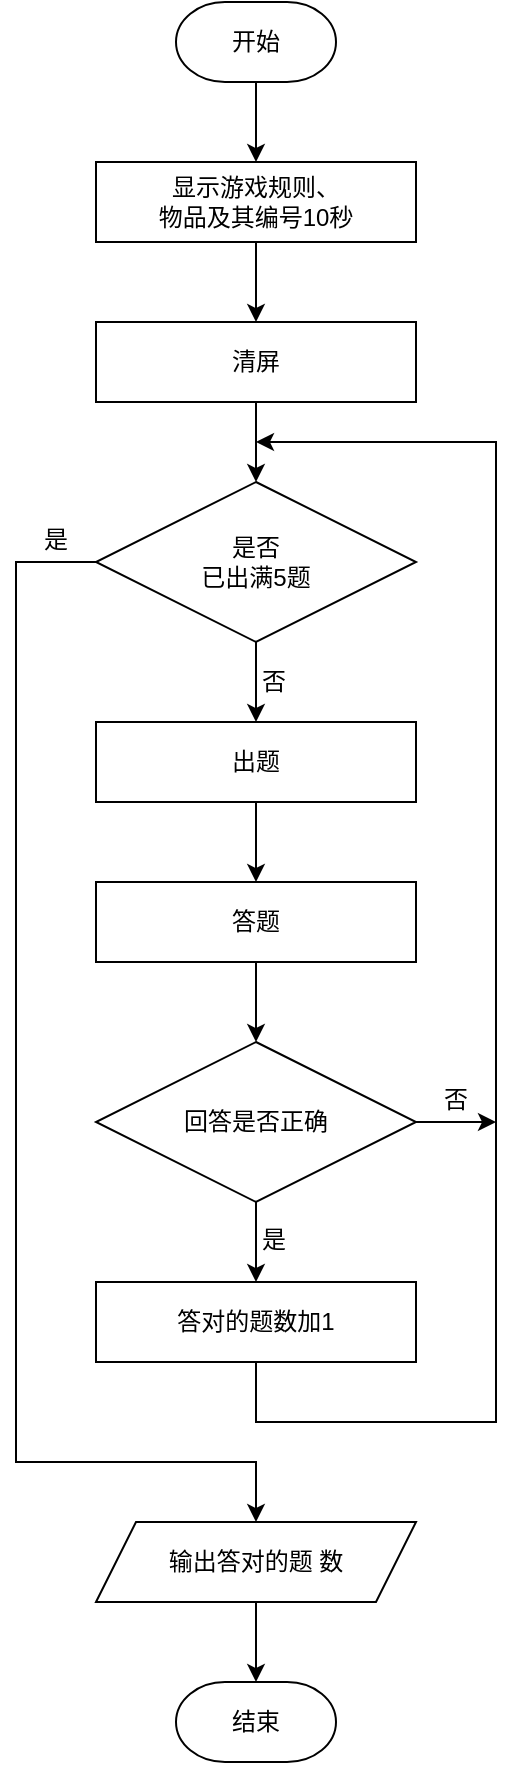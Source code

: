 <mxfile version="13.6.2" type="device"><diagram id="5D7rDPsmroMf7Z1SpGGj" name="第 1 页"><mxGraphModel dx="1086" dy="636" grid="1" gridSize="10" guides="1" tooltips="1" connect="1" arrows="1" fold="1" page="1" pageScale="1" pageWidth="827" pageHeight="1169" math="0" shadow="0"><root><mxCell id="0"/><mxCell id="1" parent="0"/><mxCell id="QRJR9YDEx_sYrwMz7wJz-14" value="" style="edgeStyle=orthogonalEdgeStyle;rounded=0;orthogonalLoop=1;jettySize=auto;html=1;" edge="1" parent="1" source="QRJR9YDEx_sYrwMz7wJz-1" target="QRJR9YDEx_sYrwMz7wJz-5"><mxGeometry relative="1" as="geometry"/></mxCell><mxCell id="QRJR9YDEx_sYrwMz7wJz-1" value="开始" style="strokeWidth=1;html=1;shape=mxgraph.flowchart.terminator;whiteSpace=wrap;" vertex="1" parent="1"><mxGeometry x="360" y="40" width="80" height="40" as="geometry"/></mxCell><mxCell id="QRJR9YDEx_sYrwMz7wJz-17" value="" style="edgeStyle=orthogonalEdgeStyle;rounded=0;orthogonalLoop=1;jettySize=auto;html=1;" edge="1" parent="1" source="QRJR9YDEx_sYrwMz7wJz-4" target="QRJR9YDEx_sYrwMz7wJz-7"><mxGeometry relative="1" as="geometry"/></mxCell><mxCell id="QRJR9YDEx_sYrwMz7wJz-23" style="edgeStyle=orthogonalEdgeStyle;rounded=0;orthogonalLoop=1;jettySize=auto;html=1;" edge="1" parent="1" source="QRJR9YDEx_sYrwMz7wJz-4"><mxGeometry relative="1" as="geometry"><mxPoint x="400" y="800" as="targetPoint"/><Array as="points"><mxPoint x="280" y="320"/><mxPoint x="280" y="770"/><mxPoint x="400" y="770"/></Array></mxGeometry></mxCell><mxCell id="QRJR9YDEx_sYrwMz7wJz-4" value="是否&lt;br&gt;已出满5题" style="rhombus;whiteSpace=wrap;html=1;strokeWidth=1;" vertex="1" parent="1"><mxGeometry x="320" y="280" width="160" height="80" as="geometry"/></mxCell><mxCell id="QRJR9YDEx_sYrwMz7wJz-15" value="" style="edgeStyle=orthogonalEdgeStyle;rounded=0;orthogonalLoop=1;jettySize=auto;html=1;" edge="1" parent="1" source="QRJR9YDEx_sYrwMz7wJz-5" target="QRJR9YDEx_sYrwMz7wJz-6"><mxGeometry relative="1" as="geometry"/></mxCell><mxCell id="QRJR9YDEx_sYrwMz7wJz-5" value="&lt;span&gt;显示游戏规则、&lt;br&gt;物品及其编号10秒&lt;/span&gt;" style="rounded=0;whiteSpace=wrap;html=1;strokeWidth=1;" vertex="1" parent="1"><mxGeometry x="320" y="120" width="160" height="40" as="geometry"/></mxCell><mxCell id="QRJR9YDEx_sYrwMz7wJz-16" value="" style="edgeStyle=orthogonalEdgeStyle;rounded=0;orthogonalLoop=1;jettySize=auto;html=1;" edge="1" parent="1" source="QRJR9YDEx_sYrwMz7wJz-6" target="QRJR9YDEx_sYrwMz7wJz-4"><mxGeometry relative="1" as="geometry"/></mxCell><mxCell id="QRJR9YDEx_sYrwMz7wJz-6" value="清屏" style="rounded=0;whiteSpace=wrap;html=1;strokeWidth=1;" vertex="1" parent="1"><mxGeometry x="320" y="200" width="160" height="40" as="geometry"/></mxCell><mxCell id="QRJR9YDEx_sYrwMz7wJz-18" value="" style="edgeStyle=orthogonalEdgeStyle;rounded=0;orthogonalLoop=1;jettySize=auto;html=1;" edge="1" parent="1" source="QRJR9YDEx_sYrwMz7wJz-7" target="QRJR9YDEx_sYrwMz7wJz-8"><mxGeometry relative="1" as="geometry"/></mxCell><mxCell id="QRJR9YDEx_sYrwMz7wJz-7" value="出题" style="rounded=0;whiteSpace=wrap;html=1;strokeWidth=1;" vertex="1" parent="1"><mxGeometry x="320" y="400" width="160" height="40" as="geometry"/></mxCell><mxCell id="QRJR9YDEx_sYrwMz7wJz-19" value="" style="edgeStyle=orthogonalEdgeStyle;rounded=0;orthogonalLoop=1;jettySize=auto;html=1;" edge="1" parent="1" source="QRJR9YDEx_sYrwMz7wJz-8" target="QRJR9YDEx_sYrwMz7wJz-9"><mxGeometry relative="1" as="geometry"/></mxCell><mxCell id="QRJR9YDEx_sYrwMz7wJz-8" value="答题" style="rounded=0;whiteSpace=wrap;html=1;strokeWidth=1;" vertex="1" parent="1"><mxGeometry x="320" y="480" width="160" height="40" as="geometry"/></mxCell><mxCell id="QRJR9YDEx_sYrwMz7wJz-20" value="" style="edgeStyle=orthogonalEdgeStyle;rounded=0;orthogonalLoop=1;jettySize=auto;html=1;" edge="1" parent="1" source="QRJR9YDEx_sYrwMz7wJz-9" target="QRJR9YDEx_sYrwMz7wJz-10"><mxGeometry relative="1" as="geometry"/></mxCell><mxCell id="QRJR9YDEx_sYrwMz7wJz-26" style="edgeStyle=orthogonalEdgeStyle;rounded=0;orthogonalLoop=1;jettySize=auto;html=1;" edge="1" parent="1" source="QRJR9YDEx_sYrwMz7wJz-9"><mxGeometry relative="1" as="geometry"><mxPoint x="520" y="600" as="targetPoint"/></mxGeometry></mxCell><mxCell id="QRJR9YDEx_sYrwMz7wJz-9" value="回答是否正确" style="rhombus;whiteSpace=wrap;html=1;strokeWidth=1;" vertex="1" parent="1"><mxGeometry x="320" y="560" width="160" height="80" as="geometry"/></mxCell><mxCell id="QRJR9YDEx_sYrwMz7wJz-25" style="edgeStyle=orthogonalEdgeStyle;rounded=0;orthogonalLoop=1;jettySize=auto;html=1;exitX=0.5;exitY=1;exitDx=0;exitDy=0;" edge="1" parent="1" source="QRJR9YDEx_sYrwMz7wJz-10"><mxGeometry relative="1" as="geometry"><mxPoint x="400" y="260" as="targetPoint"/><mxPoint x="400" y="760" as="sourcePoint"/><Array as="points"><mxPoint x="400" y="750"/><mxPoint x="520" y="750"/><mxPoint x="520" y="260"/></Array></mxGeometry></mxCell><mxCell id="QRJR9YDEx_sYrwMz7wJz-10" value="答对的题数加1" style="rounded=0;whiteSpace=wrap;html=1;strokeWidth=1;" vertex="1" parent="1"><mxGeometry x="320" y="680" width="160" height="40" as="geometry"/></mxCell><mxCell id="QRJR9YDEx_sYrwMz7wJz-24" value="" style="edgeStyle=orthogonalEdgeStyle;rounded=0;orthogonalLoop=1;jettySize=auto;html=1;" edge="1" parent="1" source="QRJR9YDEx_sYrwMz7wJz-11" target="QRJR9YDEx_sYrwMz7wJz-13"><mxGeometry relative="1" as="geometry"/></mxCell><mxCell id="QRJR9YDEx_sYrwMz7wJz-11" value="输出答对的题&amp;nbsp;数" style="shape=parallelogram;perimeter=parallelogramPerimeter;whiteSpace=wrap;html=1;fixedSize=1;strokeWidth=1;" vertex="1" parent="1"><mxGeometry x="320" y="800" width="160" height="40" as="geometry"/></mxCell><mxCell id="QRJR9YDEx_sYrwMz7wJz-13" value="结束" style="strokeWidth=1;html=1;shape=mxgraph.flowchart.terminator;whiteSpace=wrap;" vertex="1" parent="1"><mxGeometry x="360" y="880" width="80" height="40" as="geometry"/></mxCell><mxCell id="QRJR9YDEx_sYrwMz7wJz-27" value="是" style="text;html=1;strokeColor=none;fillColor=none;align=center;verticalAlign=middle;whiteSpace=wrap;rounded=0;" vertex="1" parent="1"><mxGeometry x="389" y="649" width="40" height="20" as="geometry"/></mxCell><mxCell id="QRJR9YDEx_sYrwMz7wJz-28" value="否" style="text;html=1;strokeColor=none;fillColor=none;align=center;verticalAlign=middle;whiteSpace=wrap;rounded=0;" vertex="1" parent="1"><mxGeometry x="480" y="579" width="40" height="20" as="geometry"/></mxCell><mxCell id="QRJR9YDEx_sYrwMz7wJz-29" value="否" style="text;html=1;strokeColor=none;fillColor=none;align=center;verticalAlign=middle;whiteSpace=wrap;rounded=0;" vertex="1" parent="1"><mxGeometry x="389" y="370" width="40" height="20" as="geometry"/></mxCell><mxCell id="QRJR9YDEx_sYrwMz7wJz-30" value="是" style="text;html=1;strokeColor=none;fillColor=none;align=center;verticalAlign=middle;whiteSpace=wrap;rounded=0;" vertex="1" parent="1"><mxGeometry x="280" y="299" width="40" height="20" as="geometry"/></mxCell></root></mxGraphModel></diagram></mxfile>